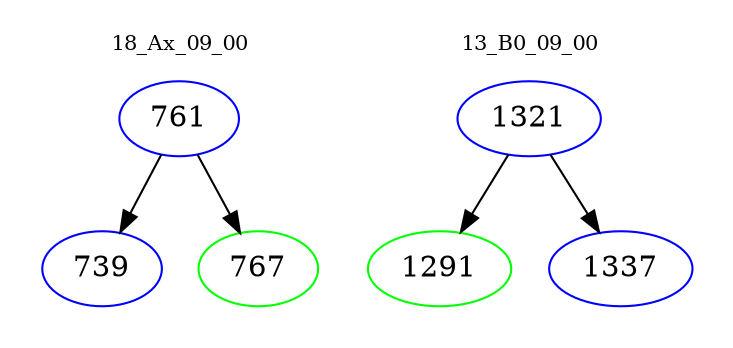digraph{
subgraph cluster_0 {
color = white
label = "18_Ax_09_00";
fontsize=10;
T0_761 [label="761", color="blue"]
T0_761 -> T0_739 [color="black"]
T0_739 [label="739", color="blue"]
T0_761 -> T0_767 [color="black"]
T0_767 [label="767", color="green"]
}
subgraph cluster_1 {
color = white
label = "13_B0_09_00";
fontsize=10;
T1_1321 [label="1321", color="blue"]
T1_1321 -> T1_1291 [color="black"]
T1_1291 [label="1291", color="green"]
T1_1321 -> T1_1337 [color="black"]
T1_1337 [label="1337", color="blue"]
}
}
